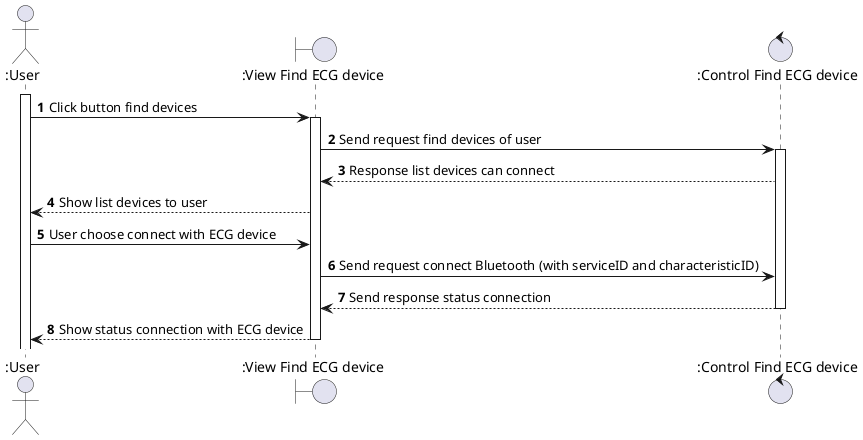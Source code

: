 @startuml

autonumber
actor ":User" as User
boundary ":View Find ECG device" as ClientApp
control ":Control Find ECG device" as Control

activate User
User -> ClientApp: Click button find devices
activate ClientApp
ClientApp -> Control: Send request find devices of user
activate Control
Control --> ClientApp: Response list devices can connect
ClientApp --> User: Show list devices to user

User -> ClientApp: User choose connect with ECG device
ClientApp -> Control: Send request connect Bluetooth (with serviceID and characteristicID)
Control --> ClientApp: Send response status connection
deactivate Control
ClientApp --> User: Show status connection with ECG device
deactivate ClientApp

@enduml
